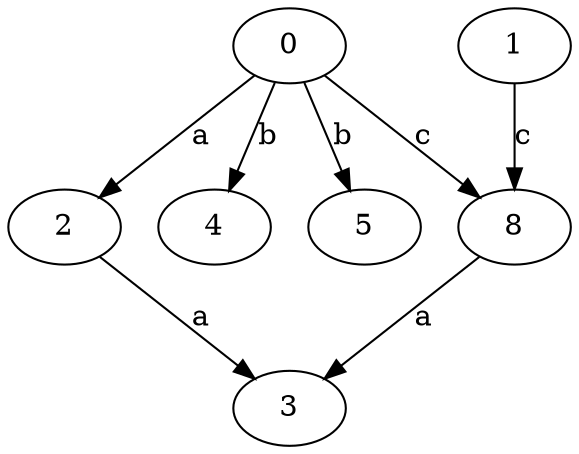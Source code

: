 strict digraph  {
2;
0;
3;
1;
4;
5;
8;
2 -> 3  [label=a];
0 -> 2  [label=a];
0 -> 4  [label=b];
0 -> 5  [label=b];
0 -> 8  [label=c];
1 -> 8  [label=c];
8 -> 3  [label=a];
}
